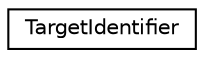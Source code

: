 digraph "Graphical Class Hierarchy"
{
  edge [fontname="Helvetica",fontsize="10",labelfontname="Helvetica",labelfontsize="10"];
  node [fontname="Helvetica",fontsize="10",shape=record];
  rankdir="LR";
  Node1 [label="TargetIdentifier",height=0.2,width=0.4,color="black", fillcolor="white", style="filled",URL="$classTargetIdentifier.html"];
}
